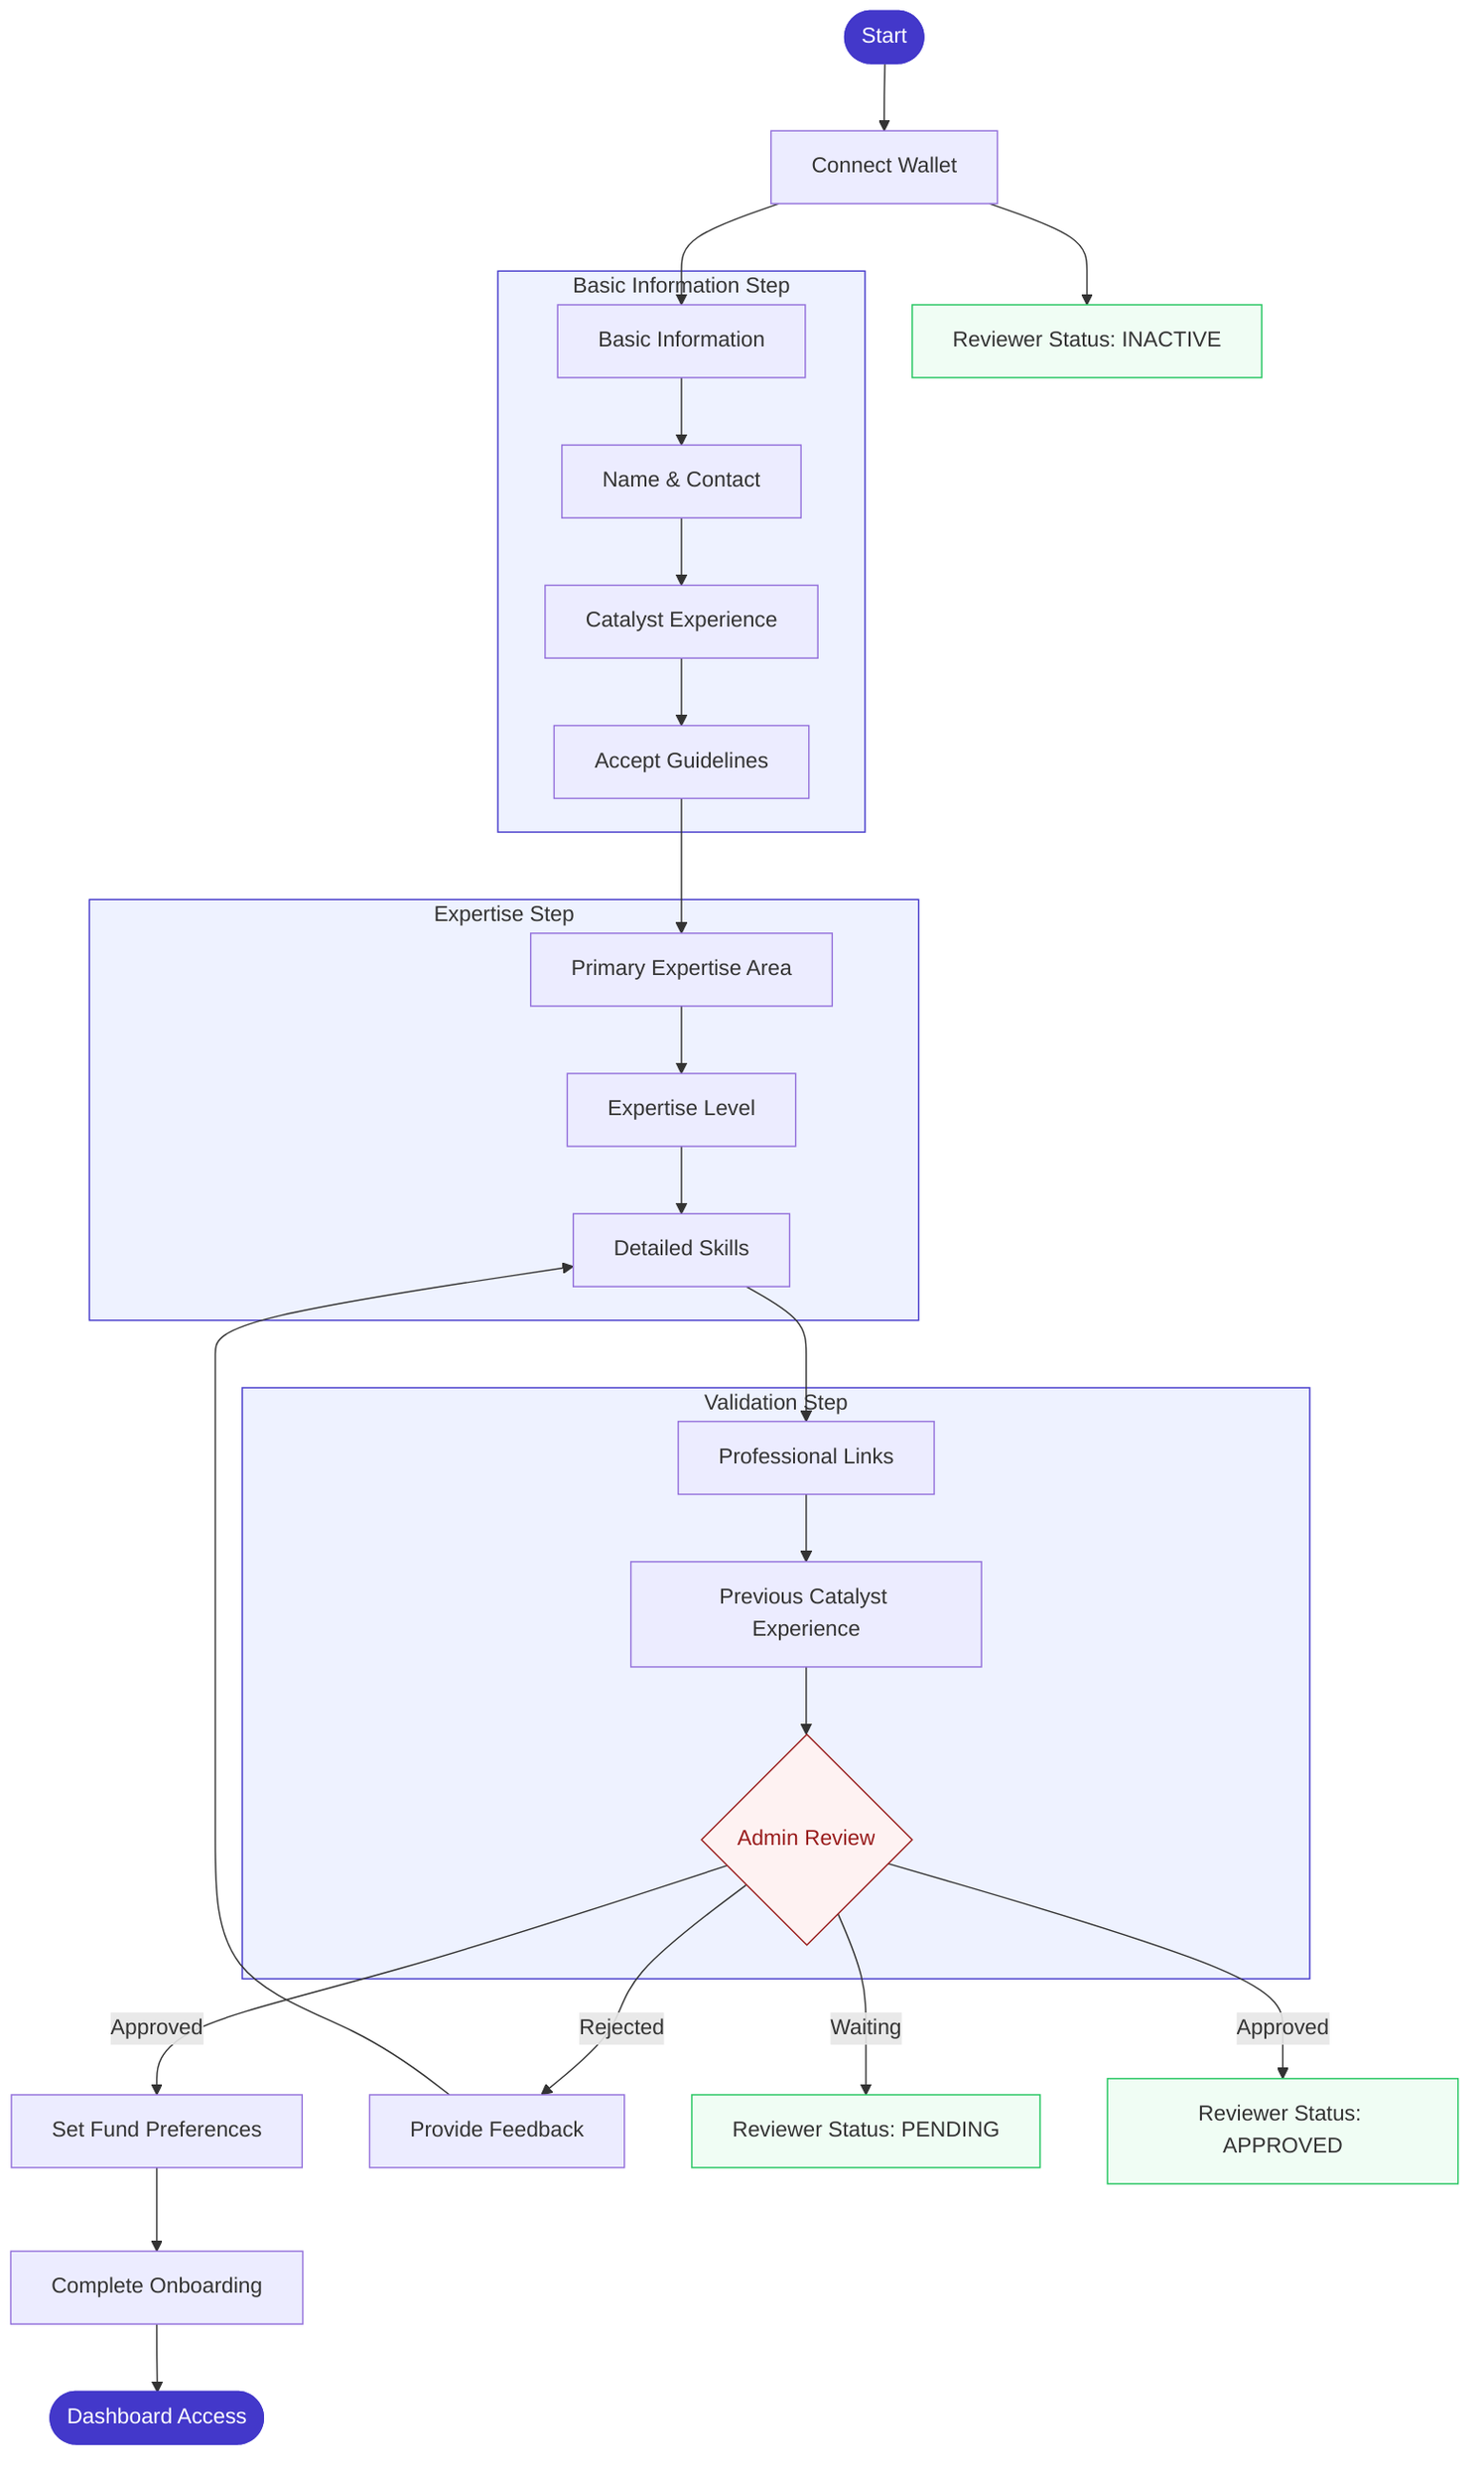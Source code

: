 flowchart TD
    Start([Start]) --> WalletConnect[Connect Wallet]
    WalletConnect --> BasicInfo[Basic Information]
    
    %% Step 1: Basic Information
    subgraph BASIC_INFO[Basic Information Step]
        BasicInfo --> PersonalInfo[Name & Contact]
        PersonalInfo --> Experience[Catalyst Experience]
        Experience --> Guidelines[Accept Guidelines]
    end
    
    %% Step 2: Expertise
    subgraph EXPERTISE[Expertise Step]
        Guidelines --> MainExpertise[Primary Expertise Area]
        MainExpertise --> ExpertLevel[Expertise Level]
        ExpertLevel --> DetailedSkills[Detailed Skills]
    end
    
    %% Step 3: Validation
    subgraph VALIDATION[Validation Step]
        DetailedSkills --> Links[Professional Links]
        Links --> CatalystExp[Previous Catalyst Experience]
        CatalystExp --> AdminReview{Admin Review}
    end

    %% Decision & Completion
    AdminReview -->|Approved| SetPreferences[Set Fund Preferences]
    AdminReview -->|Rejected| Feedback[Provide Feedback]
    Feedback --> DetailedSkills
    
    SetPreferences --> Complete[Complete Onboarding]
    Complete --> Dashboard([Dashboard Access])

    %% States for reviewer
    Pending[Reviewer Status: PENDING]
    Inactive[Reviewer Status: INACTIVE]
    Approved[Reviewer Status: APPROVED]

    %% State connections
    WalletConnect --> Inactive
    AdminReview -->|Waiting| Pending
    AdminReview -->|Approved| Approved

    classDef start fill:#4338ca,stroke:#4338ca,color:#fff
    classDef process fill:#eef2ff,stroke:#4338ca
    classDef state fill:#f0fdf4,stroke:#22c55e
    classDef decision fill:#fef2f2,stroke:#991b1b,color:#991b1b

    class Start,Dashboard start
    class BASIC_INFO,EXPERTISE,VALIDATION process
    class Pending,Inactive,Approved state
    class AdminReview decision